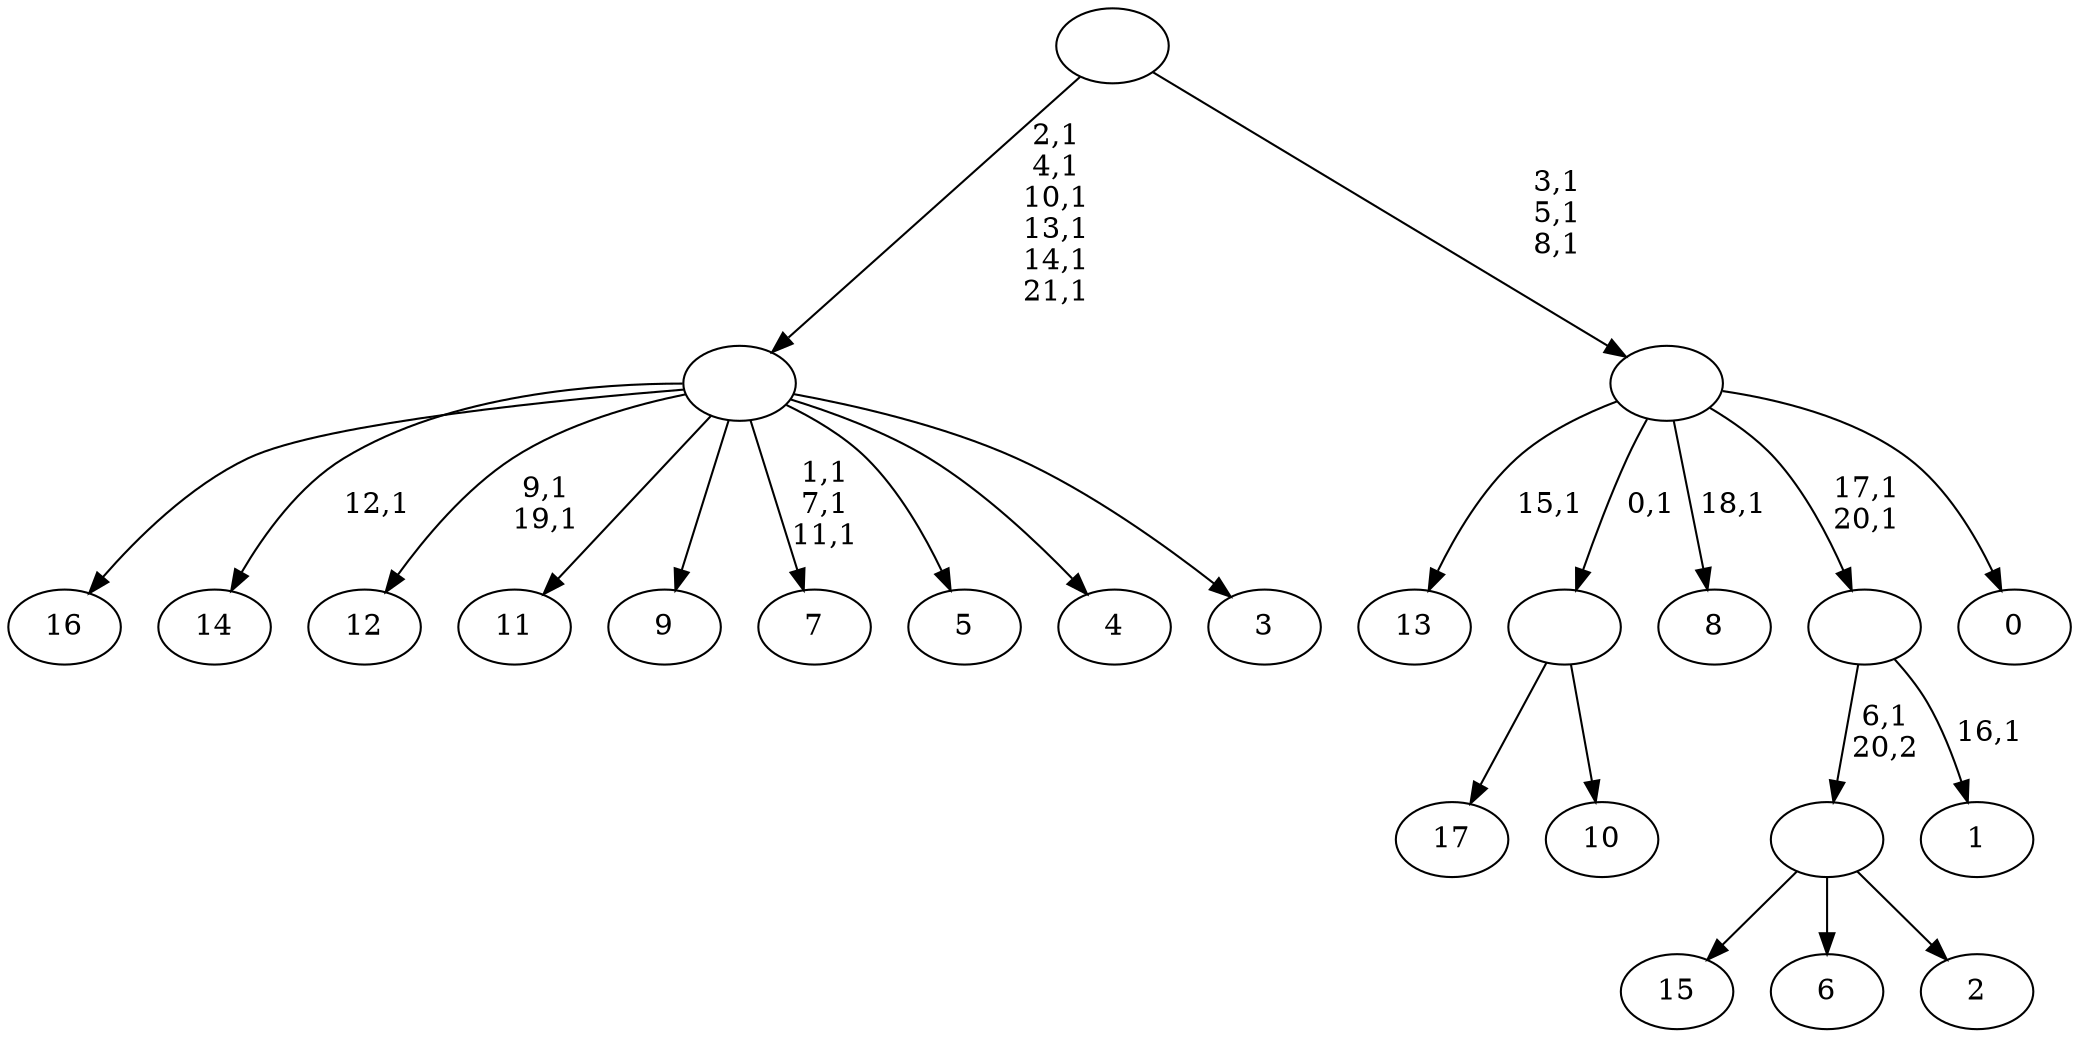 digraph T {
	40 [label="17"]
	39 [label="16"]
	38 [label="15"]
	37 [label="14"]
	35 [label="13"]
	33 [label="12"]
	30 [label="11"]
	29 [label="10"]
	28 [label=""]
	27 [label="9"]
	26 [label="8"]
	24 [label="7"]
	20 [label="6"]
	19 [label="5"]
	18 [label="4"]
	17 [label="3"]
	16 [label=""]
	10 [label="2"]
	9 [label=""]
	8 [label="1"]
	6 [label=""]
	4 [label="0"]
	3 [label=""]
	0 [label=""]
	28 -> 40 [label=""]
	28 -> 29 [label=""]
	16 -> 24 [label="1,1\n7,1\n11,1"]
	16 -> 33 [label="9,1\n19,1"]
	16 -> 37 [label="12,1"]
	16 -> 39 [label=""]
	16 -> 30 [label=""]
	16 -> 27 [label=""]
	16 -> 19 [label=""]
	16 -> 18 [label=""]
	16 -> 17 [label=""]
	9 -> 38 [label=""]
	9 -> 20 [label=""]
	9 -> 10 [label=""]
	6 -> 8 [label="16,1"]
	6 -> 9 [label="6,1\n20,2"]
	3 -> 6 [label="17,1\n20,1"]
	3 -> 26 [label="18,1"]
	3 -> 35 [label="15,1"]
	3 -> 28 [label="0,1"]
	3 -> 4 [label=""]
	0 -> 3 [label="3,1\n5,1\n8,1"]
	0 -> 16 [label="2,1\n4,1\n10,1\n13,1\n14,1\n21,1"]
}
